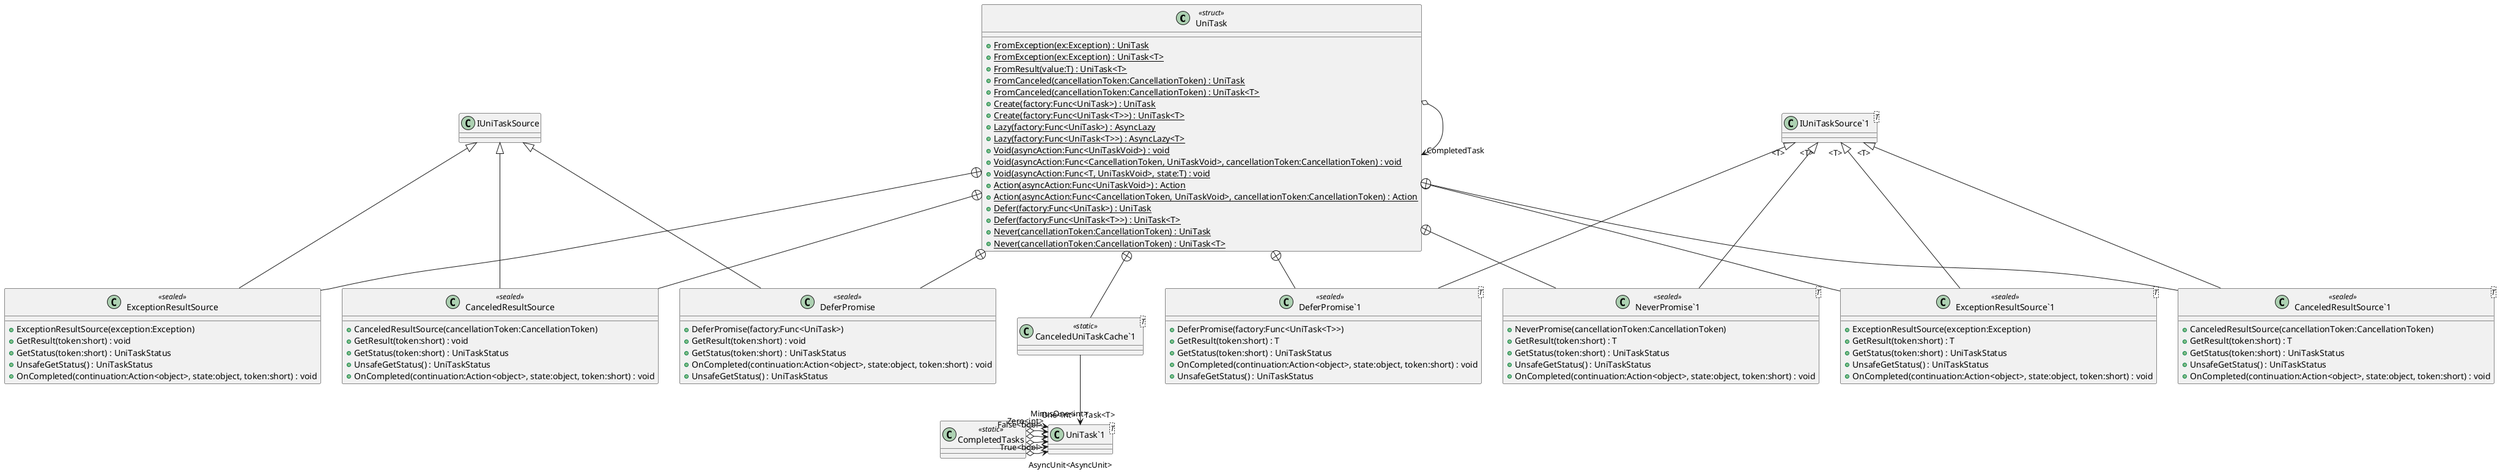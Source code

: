 @startuml
class UniTask <<struct>> {
    + {static} FromException(ex:Exception) : UniTask
    + {static} FromException(ex:Exception) : UniTask<T>
    + {static} FromResult(value:T) : UniTask<T>
    + {static} FromCanceled(cancellationToken:CancellationToken) : UniTask
    + {static} FromCanceled(cancellationToken:CancellationToken) : UniTask<T>
    + {static} Create(factory:Func<UniTask>) : UniTask
    + {static} Create(factory:Func<UniTask<T>>) : UniTask<T>
    + {static} Lazy(factory:Func<UniTask>) : AsyncLazy
    + {static} Lazy(factory:Func<UniTask<T>>) : AsyncLazy<T>
    + {static} Void(asyncAction:Func<UniTaskVoid>) : void
    + {static} Void(asyncAction:Func<CancellationToken, UniTaskVoid>, cancellationToken:CancellationToken) : void
    + {static} Void(asyncAction:Func<T, UniTaskVoid>, state:T) : void
    + {static} Action(asyncAction:Func<UniTaskVoid>) : Action
    + {static} Action(asyncAction:Func<CancellationToken, UniTaskVoid>, cancellationToken:CancellationToken) : Action
    + {static} Defer(factory:Func<UniTask>) : UniTask
    + {static} Defer(factory:Func<UniTask<T>>) : UniTask<T>
    + {static} Never(cancellationToken:CancellationToken) : UniTask
    + {static} Never(cancellationToken:CancellationToken) : UniTask<T>
}
class CompletedTasks <<static>> {
}
class "CanceledUniTaskCache`1"<T> <<static>> {
}
class ExceptionResultSource <<sealed>> {
    + ExceptionResultSource(exception:Exception)
    + GetResult(token:short) : void
    + GetStatus(token:short) : UniTaskStatus
    + UnsafeGetStatus() : UniTaskStatus
    + OnCompleted(continuation:Action<object>, state:object, token:short) : void
}
class "ExceptionResultSource`1"<T> <<sealed>> {
    + ExceptionResultSource(exception:Exception)
    + GetResult(token:short) : T
    + GetStatus(token:short) : UniTaskStatus
    + UnsafeGetStatus() : UniTaskStatus
    + OnCompleted(continuation:Action<object>, state:object, token:short) : void
}
class CanceledResultSource <<sealed>> {
    + CanceledResultSource(cancellationToken:CancellationToken)
    + GetResult(token:short) : void
    + GetStatus(token:short) : UniTaskStatus
    + UnsafeGetStatus() : UniTaskStatus
    + OnCompleted(continuation:Action<object>, state:object, token:short) : void
}
class "CanceledResultSource`1"<T> <<sealed>> {
    + CanceledResultSource(cancellationToken:CancellationToken)
    + GetResult(token:short) : T
    + GetStatus(token:short) : UniTaskStatus
    + UnsafeGetStatus() : UniTaskStatus
    + OnCompleted(continuation:Action<object>, state:object, token:short) : void
}
class DeferPromise <<sealed>> {
    + DeferPromise(factory:Func<UniTask>)
    + GetResult(token:short) : void
    + GetStatus(token:short) : UniTaskStatus
    + OnCompleted(continuation:Action<object>, state:object, token:short) : void
    + UnsafeGetStatus() : UniTaskStatus
}
class "DeferPromise`1"<T> <<sealed>> {
    + DeferPromise(factory:Func<UniTask<T>>)
    + GetResult(token:short) : T
    + GetStatus(token:short) : UniTaskStatus
    + OnCompleted(continuation:Action<object>, state:object, token:short) : void
    + UnsafeGetStatus() : UniTaskStatus
}
class "NeverPromise`1"<T> <<sealed>> {
    + NeverPromise(cancellationToken:CancellationToken)
    + GetResult(token:short) : T
    + GetStatus(token:short) : UniTaskStatus
    + UnsafeGetStatus() : UniTaskStatus
    + OnCompleted(continuation:Action<object>, state:object, token:short) : void
}
class "UniTask`1"<T> {
}
class "IUniTaskSource`1"<T> {
}
UniTask o-> "CompletedTask" UniTask
CompletedTasks o-> "AsyncUnit<AsyncUnit>" "UniTask`1"
CompletedTasks o-> "True<bool>" "UniTask`1"
CompletedTasks o-> "False<bool>" "UniTask`1"
CompletedTasks o-> "Zero<int>" "UniTask`1"
CompletedTasks o-> "MinusOne<int>" "UniTask`1"
CompletedTasks o-> "One<int>" "UniTask`1"
UniTask +-- "CanceledUniTaskCache`1"
"CanceledUniTaskCache`1" --> "Task<T>" "UniTask`1"
UniTask +-- ExceptionResultSource
IUniTaskSource <|-- ExceptionResultSource
UniTask +-- "ExceptionResultSource`1"
"IUniTaskSource`1" "<T>" <|-- "ExceptionResultSource`1"
UniTask +-- CanceledResultSource
IUniTaskSource <|-- CanceledResultSource
UniTask +-- "CanceledResultSource`1"
"IUniTaskSource`1" "<T>" <|-- "CanceledResultSource`1"
UniTask +-- DeferPromise
IUniTaskSource <|-- DeferPromise
UniTask +-- "DeferPromise`1"
"IUniTaskSource`1" "<T>" <|-- "DeferPromise`1"
UniTask +-- "NeverPromise`1"
"IUniTaskSource`1" "<T>" <|-- "NeverPromise`1"
@enduml
